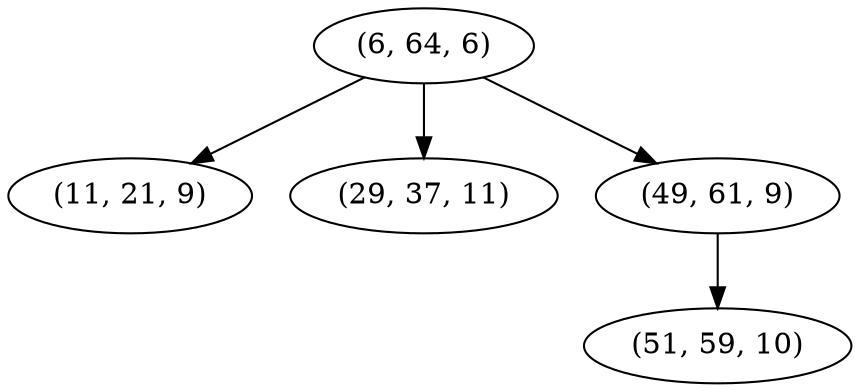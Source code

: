 digraph tree {
    "(6, 64, 6)";
    "(11, 21, 9)";
    "(29, 37, 11)";
    "(49, 61, 9)";
    "(51, 59, 10)";
    "(6, 64, 6)" -> "(11, 21, 9)";
    "(6, 64, 6)" -> "(29, 37, 11)";
    "(6, 64, 6)" -> "(49, 61, 9)";
    "(49, 61, 9)" -> "(51, 59, 10)";
}

